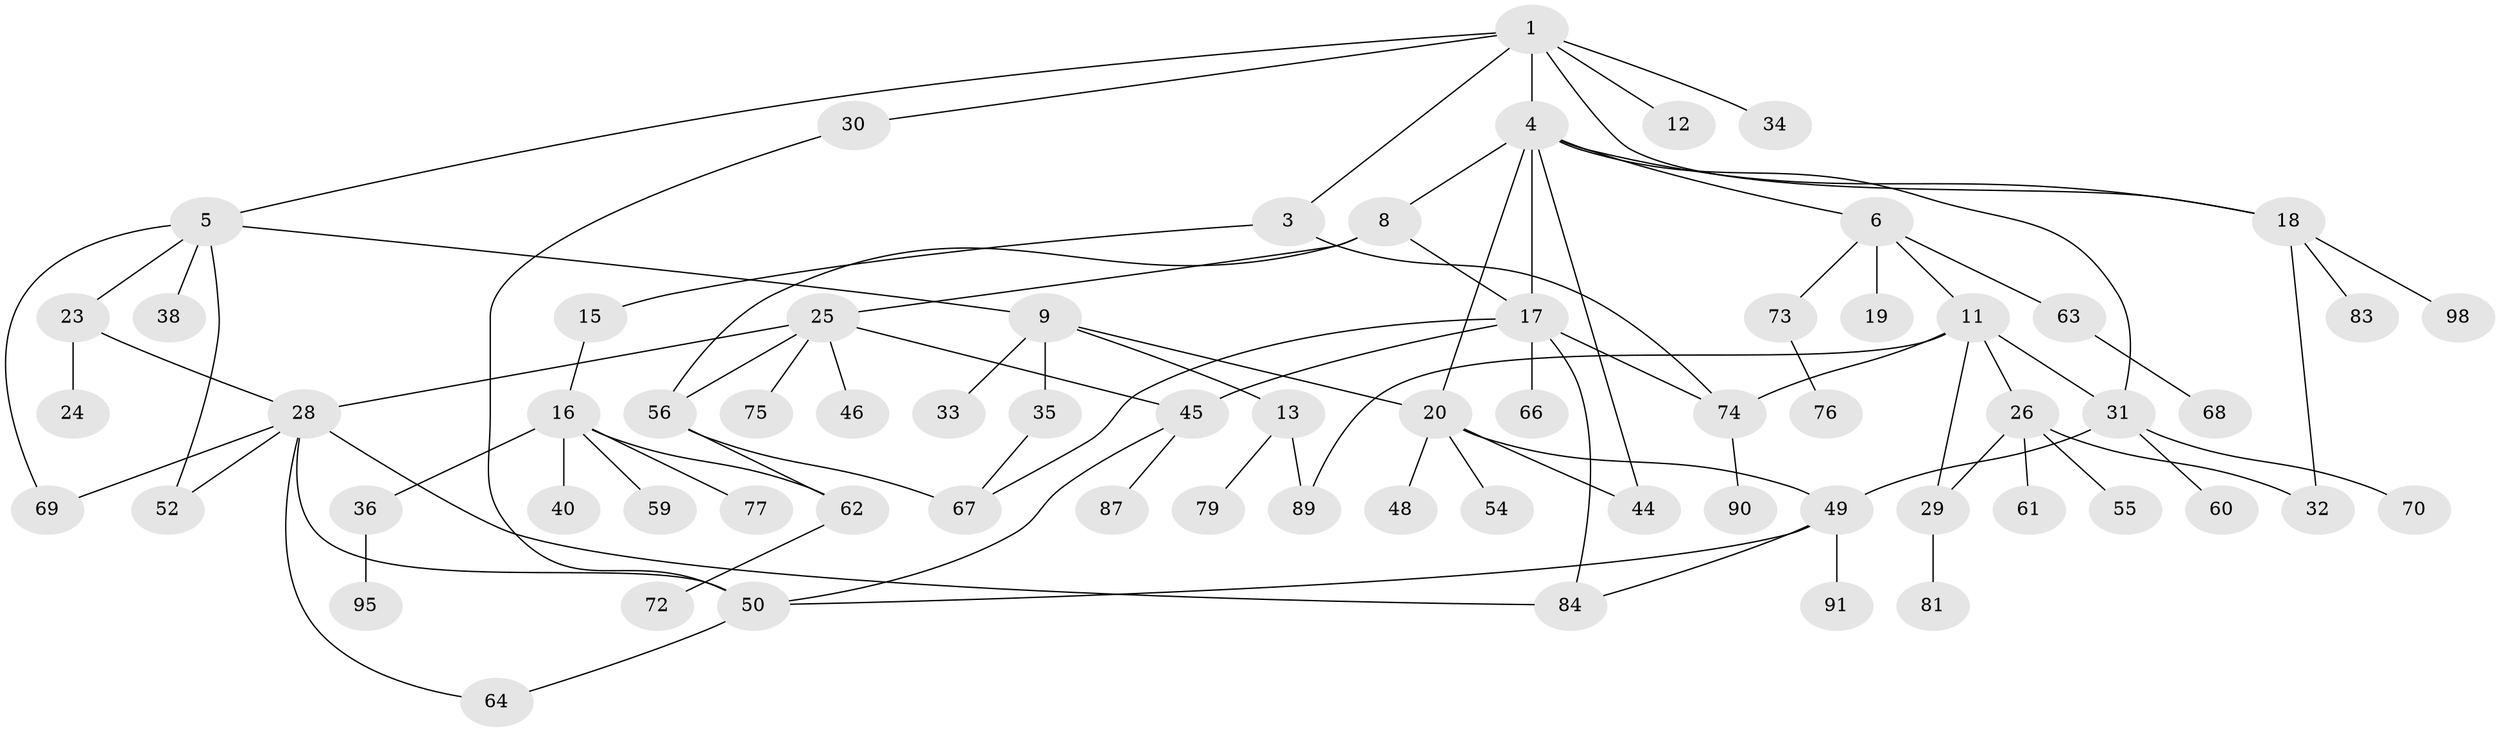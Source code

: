// original degree distribution, {6: 0.04, 3: 0.19, 7: 0.01, 5: 0.09, 4: 0.09, 1: 0.35, 2: 0.23}
// Generated by graph-tools (version 1.1) at 2025/54/02/21/25 11:54:43]
// undirected, 68 vertices, 92 edges
graph export_dot {
graph [start="1"]
  node [color=gray90,style=filled];
  1 [super="+2"];
  3 [super="+58"];
  4 [super="+37"];
  5 [super="+7"];
  6 [super="+14"];
  8;
  9 [super="+10"];
  11 [super="+22"];
  12;
  13 [super="+21"];
  15 [super="+51"];
  16 [super="+27"];
  17 [super="+41"];
  18 [super="+65"];
  19;
  20 [super="+39"];
  23 [super="+92"];
  24;
  25 [super="+100"];
  26;
  28 [super="+47"];
  29 [super="+42"];
  30;
  31 [super="+43"];
  32;
  33;
  34 [super="+85"];
  35 [super="+93"];
  36;
  38;
  40;
  44;
  45 [super="+71"];
  46;
  48;
  49 [super="+53"];
  50 [super="+57"];
  52 [super="+80"];
  54 [super="+96"];
  55;
  56 [super="+78"];
  59;
  60;
  61;
  62;
  63;
  64;
  66;
  67 [super="+94"];
  68;
  69 [super="+86"];
  70;
  72;
  73;
  74 [super="+82"];
  75;
  76 [super="+88"];
  77;
  79;
  81 [super="+99"];
  83;
  84;
  87;
  89;
  90;
  91 [super="+97"];
  95;
  98;
  1 -- 4;
  1 -- 5;
  1 -- 12;
  1 -- 30;
  1 -- 34;
  1 -- 18;
  1 -- 3;
  3 -- 15;
  3 -- 74;
  4 -- 6;
  4 -- 8;
  4 -- 17;
  4 -- 31;
  4 -- 20;
  4 -- 18;
  4 -- 44;
  5 -- 9;
  5 -- 38;
  5 -- 52;
  5 -- 23;
  5 -- 69;
  6 -- 11;
  6 -- 19;
  6 -- 63;
  6 -- 73;
  8 -- 25;
  8 -- 56;
  8 -- 17;
  9 -- 13;
  9 -- 20;
  9 -- 35 [weight=2];
  9 -- 33;
  11 -- 26;
  11 -- 89;
  11 -- 74;
  11 -- 31;
  11 -- 29;
  13 -- 89;
  13 -- 79;
  15 -- 16;
  16 -- 36;
  16 -- 59;
  16 -- 40;
  16 -- 77;
  16 -- 62;
  17 -- 45;
  17 -- 66;
  17 -- 74;
  17 -- 67;
  17 -- 84;
  18 -- 83;
  18 -- 98;
  18 -- 32;
  20 -- 44;
  20 -- 48;
  20 -- 54;
  20 -- 49;
  23 -- 24;
  23 -- 28;
  25 -- 46;
  25 -- 75;
  25 -- 28;
  25 -- 45;
  25 -- 56;
  26 -- 29;
  26 -- 32;
  26 -- 55;
  26 -- 61;
  28 -- 69;
  28 -- 50;
  28 -- 84;
  28 -- 64;
  28 -- 52;
  29 -- 81;
  30 -- 50;
  31 -- 60;
  31 -- 49;
  31 -- 70;
  35 -- 67;
  36 -- 95;
  45 -- 50;
  45 -- 87;
  49 -- 50;
  49 -- 91;
  49 -- 84;
  50 -- 64;
  56 -- 62;
  56 -- 67;
  62 -- 72;
  63 -- 68;
  73 -- 76;
  74 -- 90;
}
